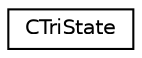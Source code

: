 digraph "Graphical Class Hierarchy"
{
  edge [fontname="Helvetica",fontsize="10",labelfontname="Helvetica",labelfontsize="10"];
  node [fontname="Helvetica",fontsize="10",shape=record];
  rankdir="LR";
  Node1 [label="CTriState",height=0.2,width=0.4,color="black", fillcolor="white", style="filled",URL="$class_c_tri_state.html"];
}
